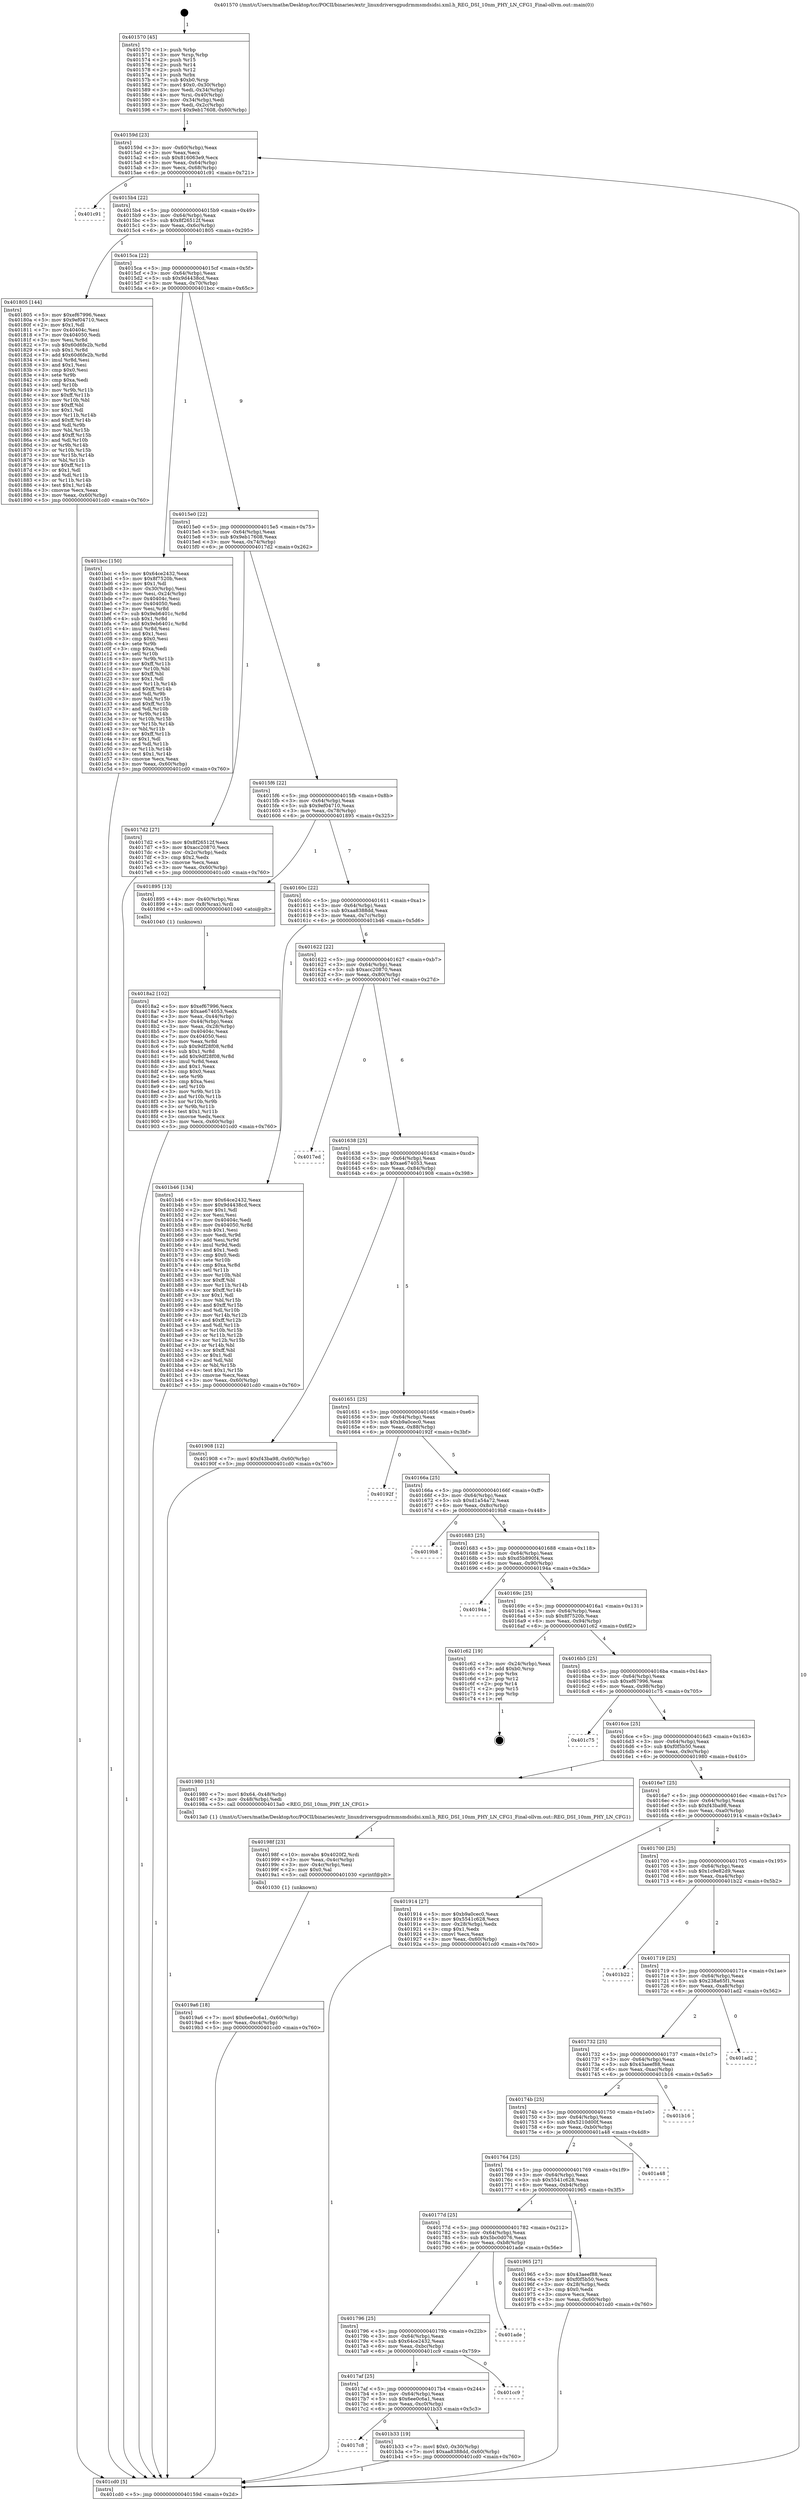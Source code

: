 digraph "0x401570" {
  label = "0x401570 (/mnt/c/Users/mathe/Desktop/tcc/POCII/binaries/extr_linuxdriversgpudrmmsmdsidsi.xml.h_REG_DSI_10nm_PHY_LN_CFG1_Final-ollvm.out::main(0))"
  labelloc = "t"
  node[shape=record]

  Entry [label="",width=0.3,height=0.3,shape=circle,fillcolor=black,style=filled]
  "0x40159d" [label="{
     0x40159d [23]\l
     | [instrs]\l
     &nbsp;&nbsp;0x40159d \<+3\>: mov -0x60(%rbp),%eax\l
     &nbsp;&nbsp;0x4015a0 \<+2\>: mov %eax,%ecx\l
     &nbsp;&nbsp;0x4015a2 \<+6\>: sub $0x816063e9,%ecx\l
     &nbsp;&nbsp;0x4015a8 \<+3\>: mov %eax,-0x64(%rbp)\l
     &nbsp;&nbsp;0x4015ab \<+3\>: mov %ecx,-0x68(%rbp)\l
     &nbsp;&nbsp;0x4015ae \<+6\>: je 0000000000401c91 \<main+0x721\>\l
  }"]
  "0x401c91" [label="{
     0x401c91\l
  }", style=dashed]
  "0x4015b4" [label="{
     0x4015b4 [22]\l
     | [instrs]\l
     &nbsp;&nbsp;0x4015b4 \<+5\>: jmp 00000000004015b9 \<main+0x49\>\l
     &nbsp;&nbsp;0x4015b9 \<+3\>: mov -0x64(%rbp),%eax\l
     &nbsp;&nbsp;0x4015bc \<+5\>: sub $0x8f26512f,%eax\l
     &nbsp;&nbsp;0x4015c1 \<+3\>: mov %eax,-0x6c(%rbp)\l
     &nbsp;&nbsp;0x4015c4 \<+6\>: je 0000000000401805 \<main+0x295\>\l
  }"]
  Exit [label="",width=0.3,height=0.3,shape=circle,fillcolor=black,style=filled,peripheries=2]
  "0x401805" [label="{
     0x401805 [144]\l
     | [instrs]\l
     &nbsp;&nbsp;0x401805 \<+5\>: mov $0xef67996,%eax\l
     &nbsp;&nbsp;0x40180a \<+5\>: mov $0x9ef04710,%ecx\l
     &nbsp;&nbsp;0x40180f \<+2\>: mov $0x1,%dl\l
     &nbsp;&nbsp;0x401811 \<+7\>: mov 0x40404c,%esi\l
     &nbsp;&nbsp;0x401818 \<+7\>: mov 0x404050,%edi\l
     &nbsp;&nbsp;0x40181f \<+3\>: mov %esi,%r8d\l
     &nbsp;&nbsp;0x401822 \<+7\>: sub $0x60d6fe2b,%r8d\l
     &nbsp;&nbsp;0x401829 \<+4\>: sub $0x1,%r8d\l
     &nbsp;&nbsp;0x40182d \<+7\>: add $0x60d6fe2b,%r8d\l
     &nbsp;&nbsp;0x401834 \<+4\>: imul %r8d,%esi\l
     &nbsp;&nbsp;0x401838 \<+3\>: and $0x1,%esi\l
     &nbsp;&nbsp;0x40183b \<+3\>: cmp $0x0,%esi\l
     &nbsp;&nbsp;0x40183e \<+4\>: sete %r9b\l
     &nbsp;&nbsp;0x401842 \<+3\>: cmp $0xa,%edi\l
     &nbsp;&nbsp;0x401845 \<+4\>: setl %r10b\l
     &nbsp;&nbsp;0x401849 \<+3\>: mov %r9b,%r11b\l
     &nbsp;&nbsp;0x40184c \<+4\>: xor $0xff,%r11b\l
     &nbsp;&nbsp;0x401850 \<+3\>: mov %r10b,%bl\l
     &nbsp;&nbsp;0x401853 \<+3\>: xor $0xff,%bl\l
     &nbsp;&nbsp;0x401856 \<+3\>: xor $0x1,%dl\l
     &nbsp;&nbsp;0x401859 \<+3\>: mov %r11b,%r14b\l
     &nbsp;&nbsp;0x40185c \<+4\>: and $0xff,%r14b\l
     &nbsp;&nbsp;0x401860 \<+3\>: and %dl,%r9b\l
     &nbsp;&nbsp;0x401863 \<+3\>: mov %bl,%r15b\l
     &nbsp;&nbsp;0x401866 \<+4\>: and $0xff,%r15b\l
     &nbsp;&nbsp;0x40186a \<+3\>: and %dl,%r10b\l
     &nbsp;&nbsp;0x40186d \<+3\>: or %r9b,%r14b\l
     &nbsp;&nbsp;0x401870 \<+3\>: or %r10b,%r15b\l
     &nbsp;&nbsp;0x401873 \<+3\>: xor %r15b,%r14b\l
     &nbsp;&nbsp;0x401876 \<+3\>: or %bl,%r11b\l
     &nbsp;&nbsp;0x401879 \<+4\>: xor $0xff,%r11b\l
     &nbsp;&nbsp;0x40187d \<+3\>: or $0x1,%dl\l
     &nbsp;&nbsp;0x401880 \<+3\>: and %dl,%r11b\l
     &nbsp;&nbsp;0x401883 \<+3\>: or %r11b,%r14b\l
     &nbsp;&nbsp;0x401886 \<+4\>: test $0x1,%r14b\l
     &nbsp;&nbsp;0x40188a \<+3\>: cmovne %ecx,%eax\l
     &nbsp;&nbsp;0x40188d \<+3\>: mov %eax,-0x60(%rbp)\l
     &nbsp;&nbsp;0x401890 \<+5\>: jmp 0000000000401cd0 \<main+0x760\>\l
  }"]
  "0x4015ca" [label="{
     0x4015ca [22]\l
     | [instrs]\l
     &nbsp;&nbsp;0x4015ca \<+5\>: jmp 00000000004015cf \<main+0x5f\>\l
     &nbsp;&nbsp;0x4015cf \<+3\>: mov -0x64(%rbp),%eax\l
     &nbsp;&nbsp;0x4015d2 \<+5\>: sub $0x9d4438cd,%eax\l
     &nbsp;&nbsp;0x4015d7 \<+3\>: mov %eax,-0x70(%rbp)\l
     &nbsp;&nbsp;0x4015da \<+6\>: je 0000000000401bcc \<main+0x65c\>\l
  }"]
  "0x4017c8" [label="{
     0x4017c8\l
  }", style=dashed]
  "0x401bcc" [label="{
     0x401bcc [150]\l
     | [instrs]\l
     &nbsp;&nbsp;0x401bcc \<+5\>: mov $0x64ce2432,%eax\l
     &nbsp;&nbsp;0x401bd1 \<+5\>: mov $0x8f7520b,%ecx\l
     &nbsp;&nbsp;0x401bd6 \<+2\>: mov $0x1,%dl\l
     &nbsp;&nbsp;0x401bd8 \<+3\>: mov -0x30(%rbp),%esi\l
     &nbsp;&nbsp;0x401bdb \<+3\>: mov %esi,-0x24(%rbp)\l
     &nbsp;&nbsp;0x401bde \<+7\>: mov 0x40404c,%esi\l
     &nbsp;&nbsp;0x401be5 \<+7\>: mov 0x404050,%edi\l
     &nbsp;&nbsp;0x401bec \<+3\>: mov %esi,%r8d\l
     &nbsp;&nbsp;0x401bef \<+7\>: sub $0x9eb6401c,%r8d\l
     &nbsp;&nbsp;0x401bf6 \<+4\>: sub $0x1,%r8d\l
     &nbsp;&nbsp;0x401bfa \<+7\>: add $0x9eb6401c,%r8d\l
     &nbsp;&nbsp;0x401c01 \<+4\>: imul %r8d,%esi\l
     &nbsp;&nbsp;0x401c05 \<+3\>: and $0x1,%esi\l
     &nbsp;&nbsp;0x401c08 \<+3\>: cmp $0x0,%esi\l
     &nbsp;&nbsp;0x401c0b \<+4\>: sete %r9b\l
     &nbsp;&nbsp;0x401c0f \<+3\>: cmp $0xa,%edi\l
     &nbsp;&nbsp;0x401c12 \<+4\>: setl %r10b\l
     &nbsp;&nbsp;0x401c16 \<+3\>: mov %r9b,%r11b\l
     &nbsp;&nbsp;0x401c19 \<+4\>: xor $0xff,%r11b\l
     &nbsp;&nbsp;0x401c1d \<+3\>: mov %r10b,%bl\l
     &nbsp;&nbsp;0x401c20 \<+3\>: xor $0xff,%bl\l
     &nbsp;&nbsp;0x401c23 \<+3\>: xor $0x1,%dl\l
     &nbsp;&nbsp;0x401c26 \<+3\>: mov %r11b,%r14b\l
     &nbsp;&nbsp;0x401c29 \<+4\>: and $0xff,%r14b\l
     &nbsp;&nbsp;0x401c2d \<+3\>: and %dl,%r9b\l
     &nbsp;&nbsp;0x401c30 \<+3\>: mov %bl,%r15b\l
     &nbsp;&nbsp;0x401c33 \<+4\>: and $0xff,%r15b\l
     &nbsp;&nbsp;0x401c37 \<+3\>: and %dl,%r10b\l
     &nbsp;&nbsp;0x401c3a \<+3\>: or %r9b,%r14b\l
     &nbsp;&nbsp;0x401c3d \<+3\>: or %r10b,%r15b\l
     &nbsp;&nbsp;0x401c40 \<+3\>: xor %r15b,%r14b\l
     &nbsp;&nbsp;0x401c43 \<+3\>: or %bl,%r11b\l
     &nbsp;&nbsp;0x401c46 \<+4\>: xor $0xff,%r11b\l
     &nbsp;&nbsp;0x401c4a \<+3\>: or $0x1,%dl\l
     &nbsp;&nbsp;0x401c4d \<+3\>: and %dl,%r11b\l
     &nbsp;&nbsp;0x401c50 \<+3\>: or %r11b,%r14b\l
     &nbsp;&nbsp;0x401c53 \<+4\>: test $0x1,%r14b\l
     &nbsp;&nbsp;0x401c57 \<+3\>: cmovne %ecx,%eax\l
     &nbsp;&nbsp;0x401c5a \<+3\>: mov %eax,-0x60(%rbp)\l
     &nbsp;&nbsp;0x401c5d \<+5\>: jmp 0000000000401cd0 \<main+0x760\>\l
  }"]
  "0x4015e0" [label="{
     0x4015e0 [22]\l
     | [instrs]\l
     &nbsp;&nbsp;0x4015e0 \<+5\>: jmp 00000000004015e5 \<main+0x75\>\l
     &nbsp;&nbsp;0x4015e5 \<+3\>: mov -0x64(%rbp),%eax\l
     &nbsp;&nbsp;0x4015e8 \<+5\>: sub $0x9eb17608,%eax\l
     &nbsp;&nbsp;0x4015ed \<+3\>: mov %eax,-0x74(%rbp)\l
     &nbsp;&nbsp;0x4015f0 \<+6\>: je 00000000004017d2 \<main+0x262\>\l
  }"]
  "0x401b33" [label="{
     0x401b33 [19]\l
     | [instrs]\l
     &nbsp;&nbsp;0x401b33 \<+7\>: movl $0x0,-0x30(%rbp)\l
     &nbsp;&nbsp;0x401b3a \<+7\>: movl $0xaa8388dd,-0x60(%rbp)\l
     &nbsp;&nbsp;0x401b41 \<+5\>: jmp 0000000000401cd0 \<main+0x760\>\l
  }"]
  "0x4017d2" [label="{
     0x4017d2 [27]\l
     | [instrs]\l
     &nbsp;&nbsp;0x4017d2 \<+5\>: mov $0x8f26512f,%eax\l
     &nbsp;&nbsp;0x4017d7 \<+5\>: mov $0xacc20870,%ecx\l
     &nbsp;&nbsp;0x4017dc \<+3\>: mov -0x2c(%rbp),%edx\l
     &nbsp;&nbsp;0x4017df \<+3\>: cmp $0x2,%edx\l
     &nbsp;&nbsp;0x4017e2 \<+3\>: cmovne %ecx,%eax\l
     &nbsp;&nbsp;0x4017e5 \<+3\>: mov %eax,-0x60(%rbp)\l
     &nbsp;&nbsp;0x4017e8 \<+5\>: jmp 0000000000401cd0 \<main+0x760\>\l
  }"]
  "0x4015f6" [label="{
     0x4015f6 [22]\l
     | [instrs]\l
     &nbsp;&nbsp;0x4015f6 \<+5\>: jmp 00000000004015fb \<main+0x8b\>\l
     &nbsp;&nbsp;0x4015fb \<+3\>: mov -0x64(%rbp),%eax\l
     &nbsp;&nbsp;0x4015fe \<+5\>: sub $0x9ef04710,%eax\l
     &nbsp;&nbsp;0x401603 \<+3\>: mov %eax,-0x78(%rbp)\l
     &nbsp;&nbsp;0x401606 \<+6\>: je 0000000000401895 \<main+0x325\>\l
  }"]
  "0x401cd0" [label="{
     0x401cd0 [5]\l
     | [instrs]\l
     &nbsp;&nbsp;0x401cd0 \<+5\>: jmp 000000000040159d \<main+0x2d\>\l
  }"]
  "0x401570" [label="{
     0x401570 [45]\l
     | [instrs]\l
     &nbsp;&nbsp;0x401570 \<+1\>: push %rbp\l
     &nbsp;&nbsp;0x401571 \<+3\>: mov %rsp,%rbp\l
     &nbsp;&nbsp;0x401574 \<+2\>: push %r15\l
     &nbsp;&nbsp;0x401576 \<+2\>: push %r14\l
     &nbsp;&nbsp;0x401578 \<+2\>: push %r12\l
     &nbsp;&nbsp;0x40157a \<+1\>: push %rbx\l
     &nbsp;&nbsp;0x40157b \<+7\>: sub $0xb0,%rsp\l
     &nbsp;&nbsp;0x401582 \<+7\>: movl $0x0,-0x30(%rbp)\l
     &nbsp;&nbsp;0x401589 \<+3\>: mov %edi,-0x34(%rbp)\l
     &nbsp;&nbsp;0x40158c \<+4\>: mov %rsi,-0x40(%rbp)\l
     &nbsp;&nbsp;0x401590 \<+3\>: mov -0x34(%rbp),%edi\l
     &nbsp;&nbsp;0x401593 \<+3\>: mov %edi,-0x2c(%rbp)\l
     &nbsp;&nbsp;0x401596 \<+7\>: movl $0x9eb17608,-0x60(%rbp)\l
  }"]
  "0x4017af" [label="{
     0x4017af [25]\l
     | [instrs]\l
     &nbsp;&nbsp;0x4017af \<+5\>: jmp 00000000004017b4 \<main+0x244\>\l
     &nbsp;&nbsp;0x4017b4 \<+3\>: mov -0x64(%rbp),%eax\l
     &nbsp;&nbsp;0x4017b7 \<+5\>: sub $0x6ee0c6a1,%eax\l
     &nbsp;&nbsp;0x4017bc \<+6\>: mov %eax,-0xc0(%rbp)\l
     &nbsp;&nbsp;0x4017c2 \<+6\>: je 0000000000401b33 \<main+0x5c3\>\l
  }"]
  "0x401895" [label="{
     0x401895 [13]\l
     | [instrs]\l
     &nbsp;&nbsp;0x401895 \<+4\>: mov -0x40(%rbp),%rax\l
     &nbsp;&nbsp;0x401899 \<+4\>: mov 0x8(%rax),%rdi\l
     &nbsp;&nbsp;0x40189d \<+5\>: call 0000000000401040 \<atoi@plt\>\l
     | [calls]\l
     &nbsp;&nbsp;0x401040 \{1\} (unknown)\l
  }"]
  "0x40160c" [label="{
     0x40160c [22]\l
     | [instrs]\l
     &nbsp;&nbsp;0x40160c \<+5\>: jmp 0000000000401611 \<main+0xa1\>\l
     &nbsp;&nbsp;0x401611 \<+3\>: mov -0x64(%rbp),%eax\l
     &nbsp;&nbsp;0x401614 \<+5\>: sub $0xaa8388dd,%eax\l
     &nbsp;&nbsp;0x401619 \<+3\>: mov %eax,-0x7c(%rbp)\l
     &nbsp;&nbsp;0x40161c \<+6\>: je 0000000000401b46 \<main+0x5d6\>\l
  }"]
  "0x4018a2" [label="{
     0x4018a2 [102]\l
     | [instrs]\l
     &nbsp;&nbsp;0x4018a2 \<+5\>: mov $0xef67996,%ecx\l
     &nbsp;&nbsp;0x4018a7 \<+5\>: mov $0xae674053,%edx\l
     &nbsp;&nbsp;0x4018ac \<+3\>: mov %eax,-0x44(%rbp)\l
     &nbsp;&nbsp;0x4018af \<+3\>: mov -0x44(%rbp),%eax\l
     &nbsp;&nbsp;0x4018b2 \<+3\>: mov %eax,-0x28(%rbp)\l
     &nbsp;&nbsp;0x4018b5 \<+7\>: mov 0x40404c,%eax\l
     &nbsp;&nbsp;0x4018bc \<+7\>: mov 0x404050,%esi\l
     &nbsp;&nbsp;0x4018c3 \<+3\>: mov %eax,%r8d\l
     &nbsp;&nbsp;0x4018c6 \<+7\>: sub $0x9df28f08,%r8d\l
     &nbsp;&nbsp;0x4018cd \<+4\>: sub $0x1,%r8d\l
     &nbsp;&nbsp;0x4018d1 \<+7\>: add $0x9df28f08,%r8d\l
     &nbsp;&nbsp;0x4018d8 \<+4\>: imul %r8d,%eax\l
     &nbsp;&nbsp;0x4018dc \<+3\>: and $0x1,%eax\l
     &nbsp;&nbsp;0x4018df \<+3\>: cmp $0x0,%eax\l
     &nbsp;&nbsp;0x4018e2 \<+4\>: sete %r9b\l
     &nbsp;&nbsp;0x4018e6 \<+3\>: cmp $0xa,%esi\l
     &nbsp;&nbsp;0x4018e9 \<+4\>: setl %r10b\l
     &nbsp;&nbsp;0x4018ed \<+3\>: mov %r9b,%r11b\l
     &nbsp;&nbsp;0x4018f0 \<+3\>: and %r10b,%r11b\l
     &nbsp;&nbsp;0x4018f3 \<+3\>: xor %r10b,%r9b\l
     &nbsp;&nbsp;0x4018f6 \<+3\>: or %r9b,%r11b\l
     &nbsp;&nbsp;0x4018f9 \<+4\>: test $0x1,%r11b\l
     &nbsp;&nbsp;0x4018fd \<+3\>: cmovne %edx,%ecx\l
     &nbsp;&nbsp;0x401900 \<+3\>: mov %ecx,-0x60(%rbp)\l
     &nbsp;&nbsp;0x401903 \<+5\>: jmp 0000000000401cd0 \<main+0x760\>\l
  }"]
  "0x401cc9" [label="{
     0x401cc9\l
  }", style=dashed]
  "0x401b46" [label="{
     0x401b46 [134]\l
     | [instrs]\l
     &nbsp;&nbsp;0x401b46 \<+5\>: mov $0x64ce2432,%eax\l
     &nbsp;&nbsp;0x401b4b \<+5\>: mov $0x9d4438cd,%ecx\l
     &nbsp;&nbsp;0x401b50 \<+2\>: mov $0x1,%dl\l
     &nbsp;&nbsp;0x401b52 \<+2\>: xor %esi,%esi\l
     &nbsp;&nbsp;0x401b54 \<+7\>: mov 0x40404c,%edi\l
     &nbsp;&nbsp;0x401b5b \<+8\>: mov 0x404050,%r8d\l
     &nbsp;&nbsp;0x401b63 \<+3\>: sub $0x1,%esi\l
     &nbsp;&nbsp;0x401b66 \<+3\>: mov %edi,%r9d\l
     &nbsp;&nbsp;0x401b69 \<+3\>: add %esi,%r9d\l
     &nbsp;&nbsp;0x401b6c \<+4\>: imul %r9d,%edi\l
     &nbsp;&nbsp;0x401b70 \<+3\>: and $0x1,%edi\l
     &nbsp;&nbsp;0x401b73 \<+3\>: cmp $0x0,%edi\l
     &nbsp;&nbsp;0x401b76 \<+4\>: sete %r10b\l
     &nbsp;&nbsp;0x401b7a \<+4\>: cmp $0xa,%r8d\l
     &nbsp;&nbsp;0x401b7e \<+4\>: setl %r11b\l
     &nbsp;&nbsp;0x401b82 \<+3\>: mov %r10b,%bl\l
     &nbsp;&nbsp;0x401b85 \<+3\>: xor $0xff,%bl\l
     &nbsp;&nbsp;0x401b88 \<+3\>: mov %r11b,%r14b\l
     &nbsp;&nbsp;0x401b8b \<+4\>: xor $0xff,%r14b\l
     &nbsp;&nbsp;0x401b8f \<+3\>: xor $0x1,%dl\l
     &nbsp;&nbsp;0x401b92 \<+3\>: mov %bl,%r15b\l
     &nbsp;&nbsp;0x401b95 \<+4\>: and $0xff,%r15b\l
     &nbsp;&nbsp;0x401b99 \<+3\>: and %dl,%r10b\l
     &nbsp;&nbsp;0x401b9c \<+3\>: mov %r14b,%r12b\l
     &nbsp;&nbsp;0x401b9f \<+4\>: and $0xff,%r12b\l
     &nbsp;&nbsp;0x401ba3 \<+3\>: and %dl,%r11b\l
     &nbsp;&nbsp;0x401ba6 \<+3\>: or %r10b,%r15b\l
     &nbsp;&nbsp;0x401ba9 \<+3\>: or %r11b,%r12b\l
     &nbsp;&nbsp;0x401bac \<+3\>: xor %r12b,%r15b\l
     &nbsp;&nbsp;0x401baf \<+3\>: or %r14b,%bl\l
     &nbsp;&nbsp;0x401bb2 \<+3\>: xor $0xff,%bl\l
     &nbsp;&nbsp;0x401bb5 \<+3\>: or $0x1,%dl\l
     &nbsp;&nbsp;0x401bb8 \<+2\>: and %dl,%bl\l
     &nbsp;&nbsp;0x401bba \<+3\>: or %bl,%r15b\l
     &nbsp;&nbsp;0x401bbd \<+4\>: test $0x1,%r15b\l
     &nbsp;&nbsp;0x401bc1 \<+3\>: cmovne %ecx,%eax\l
     &nbsp;&nbsp;0x401bc4 \<+3\>: mov %eax,-0x60(%rbp)\l
     &nbsp;&nbsp;0x401bc7 \<+5\>: jmp 0000000000401cd0 \<main+0x760\>\l
  }"]
  "0x401622" [label="{
     0x401622 [22]\l
     | [instrs]\l
     &nbsp;&nbsp;0x401622 \<+5\>: jmp 0000000000401627 \<main+0xb7\>\l
     &nbsp;&nbsp;0x401627 \<+3\>: mov -0x64(%rbp),%eax\l
     &nbsp;&nbsp;0x40162a \<+5\>: sub $0xacc20870,%eax\l
     &nbsp;&nbsp;0x40162f \<+3\>: mov %eax,-0x80(%rbp)\l
     &nbsp;&nbsp;0x401632 \<+6\>: je 00000000004017ed \<main+0x27d\>\l
  }"]
  "0x401796" [label="{
     0x401796 [25]\l
     | [instrs]\l
     &nbsp;&nbsp;0x401796 \<+5\>: jmp 000000000040179b \<main+0x22b\>\l
     &nbsp;&nbsp;0x40179b \<+3\>: mov -0x64(%rbp),%eax\l
     &nbsp;&nbsp;0x40179e \<+5\>: sub $0x64ce2432,%eax\l
     &nbsp;&nbsp;0x4017a3 \<+6\>: mov %eax,-0xbc(%rbp)\l
     &nbsp;&nbsp;0x4017a9 \<+6\>: je 0000000000401cc9 \<main+0x759\>\l
  }"]
  "0x4017ed" [label="{
     0x4017ed\l
  }", style=dashed]
  "0x401638" [label="{
     0x401638 [25]\l
     | [instrs]\l
     &nbsp;&nbsp;0x401638 \<+5\>: jmp 000000000040163d \<main+0xcd\>\l
     &nbsp;&nbsp;0x40163d \<+3\>: mov -0x64(%rbp),%eax\l
     &nbsp;&nbsp;0x401640 \<+5\>: sub $0xae674053,%eax\l
     &nbsp;&nbsp;0x401645 \<+6\>: mov %eax,-0x84(%rbp)\l
     &nbsp;&nbsp;0x40164b \<+6\>: je 0000000000401908 \<main+0x398\>\l
  }"]
  "0x401ade" [label="{
     0x401ade\l
  }", style=dashed]
  "0x401908" [label="{
     0x401908 [12]\l
     | [instrs]\l
     &nbsp;&nbsp;0x401908 \<+7\>: movl $0xf43ba98,-0x60(%rbp)\l
     &nbsp;&nbsp;0x40190f \<+5\>: jmp 0000000000401cd0 \<main+0x760\>\l
  }"]
  "0x401651" [label="{
     0x401651 [25]\l
     | [instrs]\l
     &nbsp;&nbsp;0x401651 \<+5\>: jmp 0000000000401656 \<main+0xe6\>\l
     &nbsp;&nbsp;0x401656 \<+3\>: mov -0x64(%rbp),%eax\l
     &nbsp;&nbsp;0x401659 \<+5\>: sub $0xb9a0cec0,%eax\l
     &nbsp;&nbsp;0x40165e \<+6\>: mov %eax,-0x88(%rbp)\l
     &nbsp;&nbsp;0x401664 \<+6\>: je 000000000040192f \<main+0x3bf\>\l
  }"]
  "0x4019a6" [label="{
     0x4019a6 [18]\l
     | [instrs]\l
     &nbsp;&nbsp;0x4019a6 \<+7\>: movl $0x6ee0c6a1,-0x60(%rbp)\l
     &nbsp;&nbsp;0x4019ad \<+6\>: mov %eax,-0xc4(%rbp)\l
     &nbsp;&nbsp;0x4019b3 \<+5\>: jmp 0000000000401cd0 \<main+0x760\>\l
  }"]
  "0x40192f" [label="{
     0x40192f\l
  }", style=dashed]
  "0x40166a" [label="{
     0x40166a [25]\l
     | [instrs]\l
     &nbsp;&nbsp;0x40166a \<+5\>: jmp 000000000040166f \<main+0xff\>\l
     &nbsp;&nbsp;0x40166f \<+3\>: mov -0x64(%rbp),%eax\l
     &nbsp;&nbsp;0x401672 \<+5\>: sub $0xd1a54a72,%eax\l
     &nbsp;&nbsp;0x401677 \<+6\>: mov %eax,-0x8c(%rbp)\l
     &nbsp;&nbsp;0x40167d \<+6\>: je 00000000004019b8 \<main+0x448\>\l
  }"]
  "0x40198f" [label="{
     0x40198f [23]\l
     | [instrs]\l
     &nbsp;&nbsp;0x40198f \<+10\>: movabs $0x4020f2,%rdi\l
     &nbsp;&nbsp;0x401999 \<+3\>: mov %eax,-0x4c(%rbp)\l
     &nbsp;&nbsp;0x40199c \<+3\>: mov -0x4c(%rbp),%esi\l
     &nbsp;&nbsp;0x40199f \<+2\>: mov $0x0,%al\l
     &nbsp;&nbsp;0x4019a1 \<+5\>: call 0000000000401030 \<printf@plt\>\l
     | [calls]\l
     &nbsp;&nbsp;0x401030 \{1\} (unknown)\l
  }"]
  "0x4019b8" [label="{
     0x4019b8\l
  }", style=dashed]
  "0x401683" [label="{
     0x401683 [25]\l
     | [instrs]\l
     &nbsp;&nbsp;0x401683 \<+5\>: jmp 0000000000401688 \<main+0x118\>\l
     &nbsp;&nbsp;0x401688 \<+3\>: mov -0x64(%rbp),%eax\l
     &nbsp;&nbsp;0x40168b \<+5\>: sub $0xd5b890f4,%eax\l
     &nbsp;&nbsp;0x401690 \<+6\>: mov %eax,-0x90(%rbp)\l
     &nbsp;&nbsp;0x401696 \<+6\>: je 000000000040194a \<main+0x3da\>\l
  }"]
  "0x40177d" [label="{
     0x40177d [25]\l
     | [instrs]\l
     &nbsp;&nbsp;0x40177d \<+5\>: jmp 0000000000401782 \<main+0x212\>\l
     &nbsp;&nbsp;0x401782 \<+3\>: mov -0x64(%rbp),%eax\l
     &nbsp;&nbsp;0x401785 \<+5\>: sub $0x5bc0d076,%eax\l
     &nbsp;&nbsp;0x40178a \<+6\>: mov %eax,-0xb8(%rbp)\l
     &nbsp;&nbsp;0x401790 \<+6\>: je 0000000000401ade \<main+0x56e\>\l
  }"]
  "0x40194a" [label="{
     0x40194a\l
  }", style=dashed]
  "0x40169c" [label="{
     0x40169c [25]\l
     | [instrs]\l
     &nbsp;&nbsp;0x40169c \<+5\>: jmp 00000000004016a1 \<main+0x131\>\l
     &nbsp;&nbsp;0x4016a1 \<+3\>: mov -0x64(%rbp),%eax\l
     &nbsp;&nbsp;0x4016a4 \<+5\>: sub $0x8f7520b,%eax\l
     &nbsp;&nbsp;0x4016a9 \<+6\>: mov %eax,-0x94(%rbp)\l
     &nbsp;&nbsp;0x4016af \<+6\>: je 0000000000401c62 \<main+0x6f2\>\l
  }"]
  "0x401965" [label="{
     0x401965 [27]\l
     | [instrs]\l
     &nbsp;&nbsp;0x401965 \<+5\>: mov $0x43aeef88,%eax\l
     &nbsp;&nbsp;0x40196a \<+5\>: mov $0xf0f5b50,%ecx\l
     &nbsp;&nbsp;0x40196f \<+3\>: mov -0x28(%rbp),%edx\l
     &nbsp;&nbsp;0x401972 \<+3\>: cmp $0x0,%edx\l
     &nbsp;&nbsp;0x401975 \<+3\>: cmove %ecx,%eax\l
     &nbsp;&nbsp;0x401978 \<+3\>: mov %eax,-0x60(%rbp)\l
     &nbsp;&nbsp;0x40197b \<+5\>: jmp 0000000000401cd0 \<main+0x760\>\l
  }"]
  "0x401c62" [label="{
     0x401c62 [19]\l
     | [instrs]\l
     &nbsp;&nbsp;0x401c62 \<+3\>: mov -0x24(%rbp),%eax\l
     &nbsp;&nbsp;0x401c65 \<+7\>: add $0xb0,%rsp\l
     &nbsp;&nbsp;0x401c6c \<+1\>: pop %rbx\l
     &nbsp;&nbsp;0x401c6d \<+2\>: pop %r12\l
     &nbsp;&nbsp;0x401c6f \<+2\>: pop %r14\l
     &nbsp;&nbsp;0x401c71 \<+2\>: pop %r15\l
     &nbsp;&nbsp;0x401c73 \<+1\>: pop %rbp\l
     &nbsp;&nbsp;0x401c74 \<+1\>: ret\l
  }"]
  "0x4016b5" [label="{
     0x4016b5 [25]\l
     | [instrs]\l
     &nbsp;&nbsp;0x4016b5 \<+5\>: jmp 00000000004016ba \<main+0x14a\>\l
     &nbsp;&nbsp;0x4016ba \<+3\>: mov -0x64(%rbp),%eax\l
     &nbsp;&nbsp;0x4016bd \<+5\>: sub $0xef67996,%eax\l
     &nbsp;&nbsp;0x4016c2 \<+6\>: mov %eax,-0x98(%rbp)\l
     &nbsp;&nbsp;0x4016c8 \<+6\>: je 0000000000401c75 \<main+0x705\>\l
  }"]
  "0x401764" [label="{
     0x401764 [25]\l
     | [instrs]\l
     &nbsp;&nbsp;0x401764 \<+5\>: jmp 0000000000401769 \<main+0x1f9\>\l
     &nbsp;&nbsp;0x401769 \<+3\>: mov -0x64(%rbp),%eax\l
     &nbsp;&nbsp;0x40176c \<+5\>: sub $0x5541c628,%eax\l
     &nbsp;&nbsp;0x401771 \<+6\>: mov %eax,-0xb4(%rbp)\l
     &nbsp;&nbsp;0x401777 \<+6\>: je 0000000000401965 \<main+0x3f5\>\l
  }"]
  "0x401c75" [label="{
     0x401c75\l
  }", style=dashed]
  "0x4016ce" [label="{
     0x4016ce [25]\l
     | [instrs]\l
     &nbsp;&nbsp;0x4016ce \<+5\>: jmp 00000000004016d3 \<main+0x163\>\l
     &nbsp;&nbsp;0x4016d3 \<+3\>: mov -0x64(%rbp),%eax\l
     &nbsp;&nbsp;0x4016d6 \<+5\>: sub $0xf0f5b50,%eax\l
     &nbsp;&nbsp;0x4016db \<+6\>: mov %eax,-0x9c(%rbp)\l
     &nbsp;&nbsp;0x4016e1 \<+6\>: je 0000000000401980 \<main+0x410\>\l
  }"]
  "0x401a48" [label="{
     0x401a48\l
  }", style=dashed]
  "0x401980" [label="{
     0x401980 [15]\l
     | [instrs]\l
     &nbsp;&nbsp;0x401980 \<+7\>: movl $0x64,-0x48(%rbp)\l
     &nbsp;&nbsp;0x401987 \<+3\>: mov -0x48(%rbp),%edi\l
     &nbsp;&nbsp;0x40198a \<+5\>: call 00000000004013a0 \<REG_DSI_10nm_PHY_LN_CFG1\>\l
     | [calls]\l
     &nbsp;&nbsp;0x4013a0 \{1\} (/mnt/c/Users/mathe/Desktop/tcc/POCII/binaries/extr_linuxdriversgpudrmmsmdsidsi.xml.h_REG_DSI_10nm_PHY_LN_CFG1_Final-ollvm.out::REG_DSI_10nm_PHY_LN_CFG1)\l
  }"]
  "0x4016e7" [label="{
     0x4016e7 [25]\l
     | [instrs]\l
     &nbsp;&nbsp;0x4016e7 \<+5\>: jmp 00000000004016ec \<main+0x17c\>\l
     &nbsp;&nbsp;0x4016ec \<+3\>: mov -0x64(%rbp),%eax\l
     &nbsp;&nbsp;0x4016ef \<+5\>: sub $0xf43ba98,%eax\l
     &nbsp;&nbsp;0x4016f4 \<+6\>: mov %eax,-0xa0(%rbp)\l
     &nbsp;&nbsp;0x4016fa \<+6\>: je 0000000000401914 \<main+0x3a4\>\l
  }"]
  "0x40174b" [label="{
     0x40174b [25]\l
     | [instrs]\l
     &nbsp;&nbsp;0x40174b \<+5\>: jmp 0000000000401750 \<main+0x1e0\>\l
     &nbsp;&nbsp;0x401750 \<+3\>: mov -0x64(%rbp),%eax\l
     &nbsp;&nbsp;0x401753 \<+5\>: sub $0x5210d00f,%eax\l
     &nbsp;&nbsp;0x401758 \<+6\>: mov %eax,-0xb0(%rbp)\l
     &nbsp;&nbsp;0x40175e \<+6\>: je 0000000000401a48 \<main+0x4d8\>\l
  }"]
  "0x401914" [label="{
     0x401914 [27]\l
     | [instrs]\l
     &nbsp;&nbsp;0x401914 \<+5\>: mov $0xb9a0cec0,%eax\l
     &nbsp;&nbsp;0x401919 \<+5\>: mov $0x5541c628,%ecx\l
     &nbsp;&nbsp;0x40191e \<+3\>: mov -0x28(%rbp),%edx\l
     &nbsp;&nbsp;0x401921 \<+3\>: cmp $0x1,%edx\l
     &nbsp;&nbsp;0x401924 \<+3\>: cmovl %ecx,%eax\l
     &nbsp;&nbsp;0x401927 \<+3\>: mov %eax,-0x60(%rbp)\l
     &nbsp;&nbsp;0x40192a \<+5\>: jmp 0000000000401cd0 \<main+0x760\>\l
  }"]
  "0x401700" [label="{
     0x401700 [25]\l
     | [instrs]\l
     &nbsp;&nbsp;0x401700 \<+5\>: jmp 0000000000401705 \<main+0x195\>\l
     &nbsp;&nbsp;0x401705 \<+3\>: mov -0x64(%rbp),%eax\l
     &nbsp;&nbsp;0x401708 \<+5\>: sub $0x1c9e82d9,%eax\l
     &nbsp;&nbsp;0x40170d \<+6\>: mov %eax,-0xa4(%rbp)\l
     &nbsp;&nbsp;0x401713 \<+6\>: je 0000000000401b22 \<main+0x5b2\>\l
  }"]
  "0x401b16" [label="{
     0x401b16\l
  }", style=dashed]
  "0x401b22" [label="{
     0x401b22\l
  }", style=dashed]
  "0x401719" [label="{
     0x401719 [25]\l
     | [instrs]\l
     &nbsp;&nbsp;0x401719 \<+5\>: jmp 000000000040171e \<main+0x1ae\>\l
     &nbsp;&nbsp;0x40171e \<+3\>: mov -0x64(%rbp),%eax\l
     &nbsp;&nbsp;0x401721 \<+5\>: sub $0x238a65f1,%eax\l
     &nbsp;&nbsp;0x401726 \<+6\>: mov %eax,-0xa8(%rbp)\l
     &nbsp;&nbsp;0x40172c \<+6\>: je 0000000000401ad2 \<main+0x562\>\l
  }"]
  "0x401732" [label="{
     0x401732 [25]\l
     | [instrs]\l
     &nbsp;&nbsp;0x401732 \<+5\>: jmp 0000000000401737 \<main+0x1c7\>\l
     &nbsp;&nbsp;0x401737 \<+3\>: mov -0x64(%rbp),%eax\l
     &nbsp;&nbsp;0x40173a \<+5\>: sub $0x43aeef88,%eax\l
     &nbsp;&nbsp;0x40173f \<+6\>: mov %eax,-0xac(%rbp)\l
     &nbsp;&nbsp;0x401745 \<+6\>: je 0000000000401b16 \<main+0x5a6\>\l
  }"]
  "0x401ad2" [label="{
     0x401ad2\l
  }", style=dashed]
  Entry -> "0x401570" [label=" 1"]
  "0x40159d" -> "0x401c91" [label=" 0"]
  "0x40159d" -> "0x4015b4" [label=" 11"]
  "0x401c62" -> Exit [label=" 1"]
  "0x4015b4" -> "0x401805" [label=" 1"]
  "0x4015b4" -> "0x4015ca" [label=" 10"]
  "0x401bcc" -> "0x401cd0" [label=" 1"]
  "0x4015ca" -> "0x401bcc" [label=" 1"]
  "0x4015ca" -> "0x4015e0" [label=" 9"]
  "0x401b46" -> "0x401cd0" [label=" 1"]
  "0x4015e0" -> "0x4017d2" [label=" 1"]
  "0x4015e0" -> "0x4015f6" [label=" 8"]
  "0x4017d2" -> "0x401cd0" [label=" 1"]
  "0x401570" -> "0x40159d" [label=" 1"]
  "0x401cd0" -> "0x40159d" [label=" 10"]
  "0x401805" -> "0x401cd0" [label=" 1"]
  "0x401b33" -> "0x401cd0" [label=" 1"]
  "0x4015f6" -> "0x401895" [label=" 1"]
  "0x4015f6" -> "0x40160c" [label=" 7"]
  "0x401895" -> "0x4018a2" [label=" 1"]
  "0x4018a2" -> "0x401cd0" [label=" 1"]
  "0x4017af" -> "0x401b33" [label=" 1"]
  "0x40160c" -> "0x401b46" [label=" 1"]
  "0x40160c" -> "0x401622" [label=" 6"]
  "0x4017af" -> "0x4017c8" [label=" 0"]
  "0x401622" -> "0x4017ed" [label=" 0"]
  "0x401622" -> "0x401638" [label=" 6"]
  "0x401796" -> "0x401cc9" [label=" 0"]
  "0x401638" -> "0x401908" [label=" 1"]
  "0x401638" -> "0x401651" [label=" 5"]
  "0x401908" -> "0x401cd0" [label=" 1"]
  "0x401796" -> "0x4017af" [label=" 1"]
  "0x401651" -> "0x40192f" [label=" 0"]
  "0x401651" -> "0x40166a" [label=" 5"]
  "0x40177d" -> "0x401ade" [label=" 0"]
  "0x40166a" -> "0x4019b8" [label=" 0"]
  "0x40166a" -> "0x401683" [label=" 5"]
  "0x40177d" -> "0x401796" [label=" 1"]
  "0x401683" -> "0x40194a" [label=" 0"]
  "0x401683" -> "0x40169c" [label=" 5"]
  "0x4019a6" -> "0x401cd0" [label=" 1"]
  "0x40169c" -> "0x401c62" [label=" 1"]
  "0x40169c" -> "0x4016b5" [label=" 4"]
  "0x40198f" -> "0x4019a6" [label=" 1"]
  "0x4016b5" -> "0x401c75" [label=" 0"]
  "0x4016b5" -> "0x4016ce" [label=" 4"]
  "0x401965" -> "0x401cd0" [label=" 1"]
  "0x4016ce" -> "0x401980" [label=" 1"]
  "0x4016ce" -> "0x4016e7" [label=" 3"]
  "0x401764" -> "0x40177d" [label=" 1"]
  "0x4016e7" -> "0x401914" [label=" 1"]
  "0x4016e7" -> "0x401700" [label=" 2"]
  "0x401914" -> "0x401cd0" [label=" 1"]
  "0x401980" -> "0x40198f" [label=" 1"]
  "0x401700" -> "0x401b22" [label=" 0"]
  "0x401700" -> "0x401719" [label=" 2"]
  "0x40174b" -> "0x401764" [label=" 2"]
  "0x401719" -> "0x401ad2" [label=" 0"]
  "0x401719" -> "0x401732" [label=" 2"]
  "0x40174b" -> "0x401a48" [label=" 0"]
  "0x401732" -> "0x401b16" [label=" 0"]
  "0x401732" -> "0x40174b" [label=" 2"]
  "0x401764" -> "0x401965" [label=" 1"]
}
